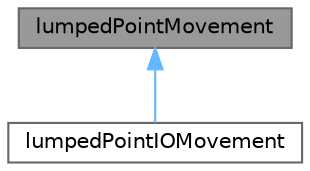 digraph "lumpedPointMovement"
{
 // LATEX_PDF_SIZE
  bgcolor="transparent";
  edge [fontname=Helvetica,fontsize=10,labelfontname=Helvetica,labelfontsize=10];
  node [fontname=Helvetica,fontsize=10,shape=box,height=0.2,width=0.4];
  Node1 [id="Node000001",label="lumpedPointMovement",height=0.2,width=0.4,color="gray40", fillcolor="grey60", style="filled", fontcolor="black",tooltip="The movement driver that describes initial point locations, the current state of the points/rotations..."];
  Node1 -> Node2 [id="edge1_Node000001_Node000002",dir="back",color="steelblue1",style="solid",tooltip=" "];
  Node2 [id="Node000002",label="lumpedPointIOMovement",height=0.2,width=0.4,color="gray40", fillcolor="white", style="filled",URL="$classFoam_1_1lumpedPointIOMovement.html",tooltip="IO-registered version of lumpedPointMovement."];
}
